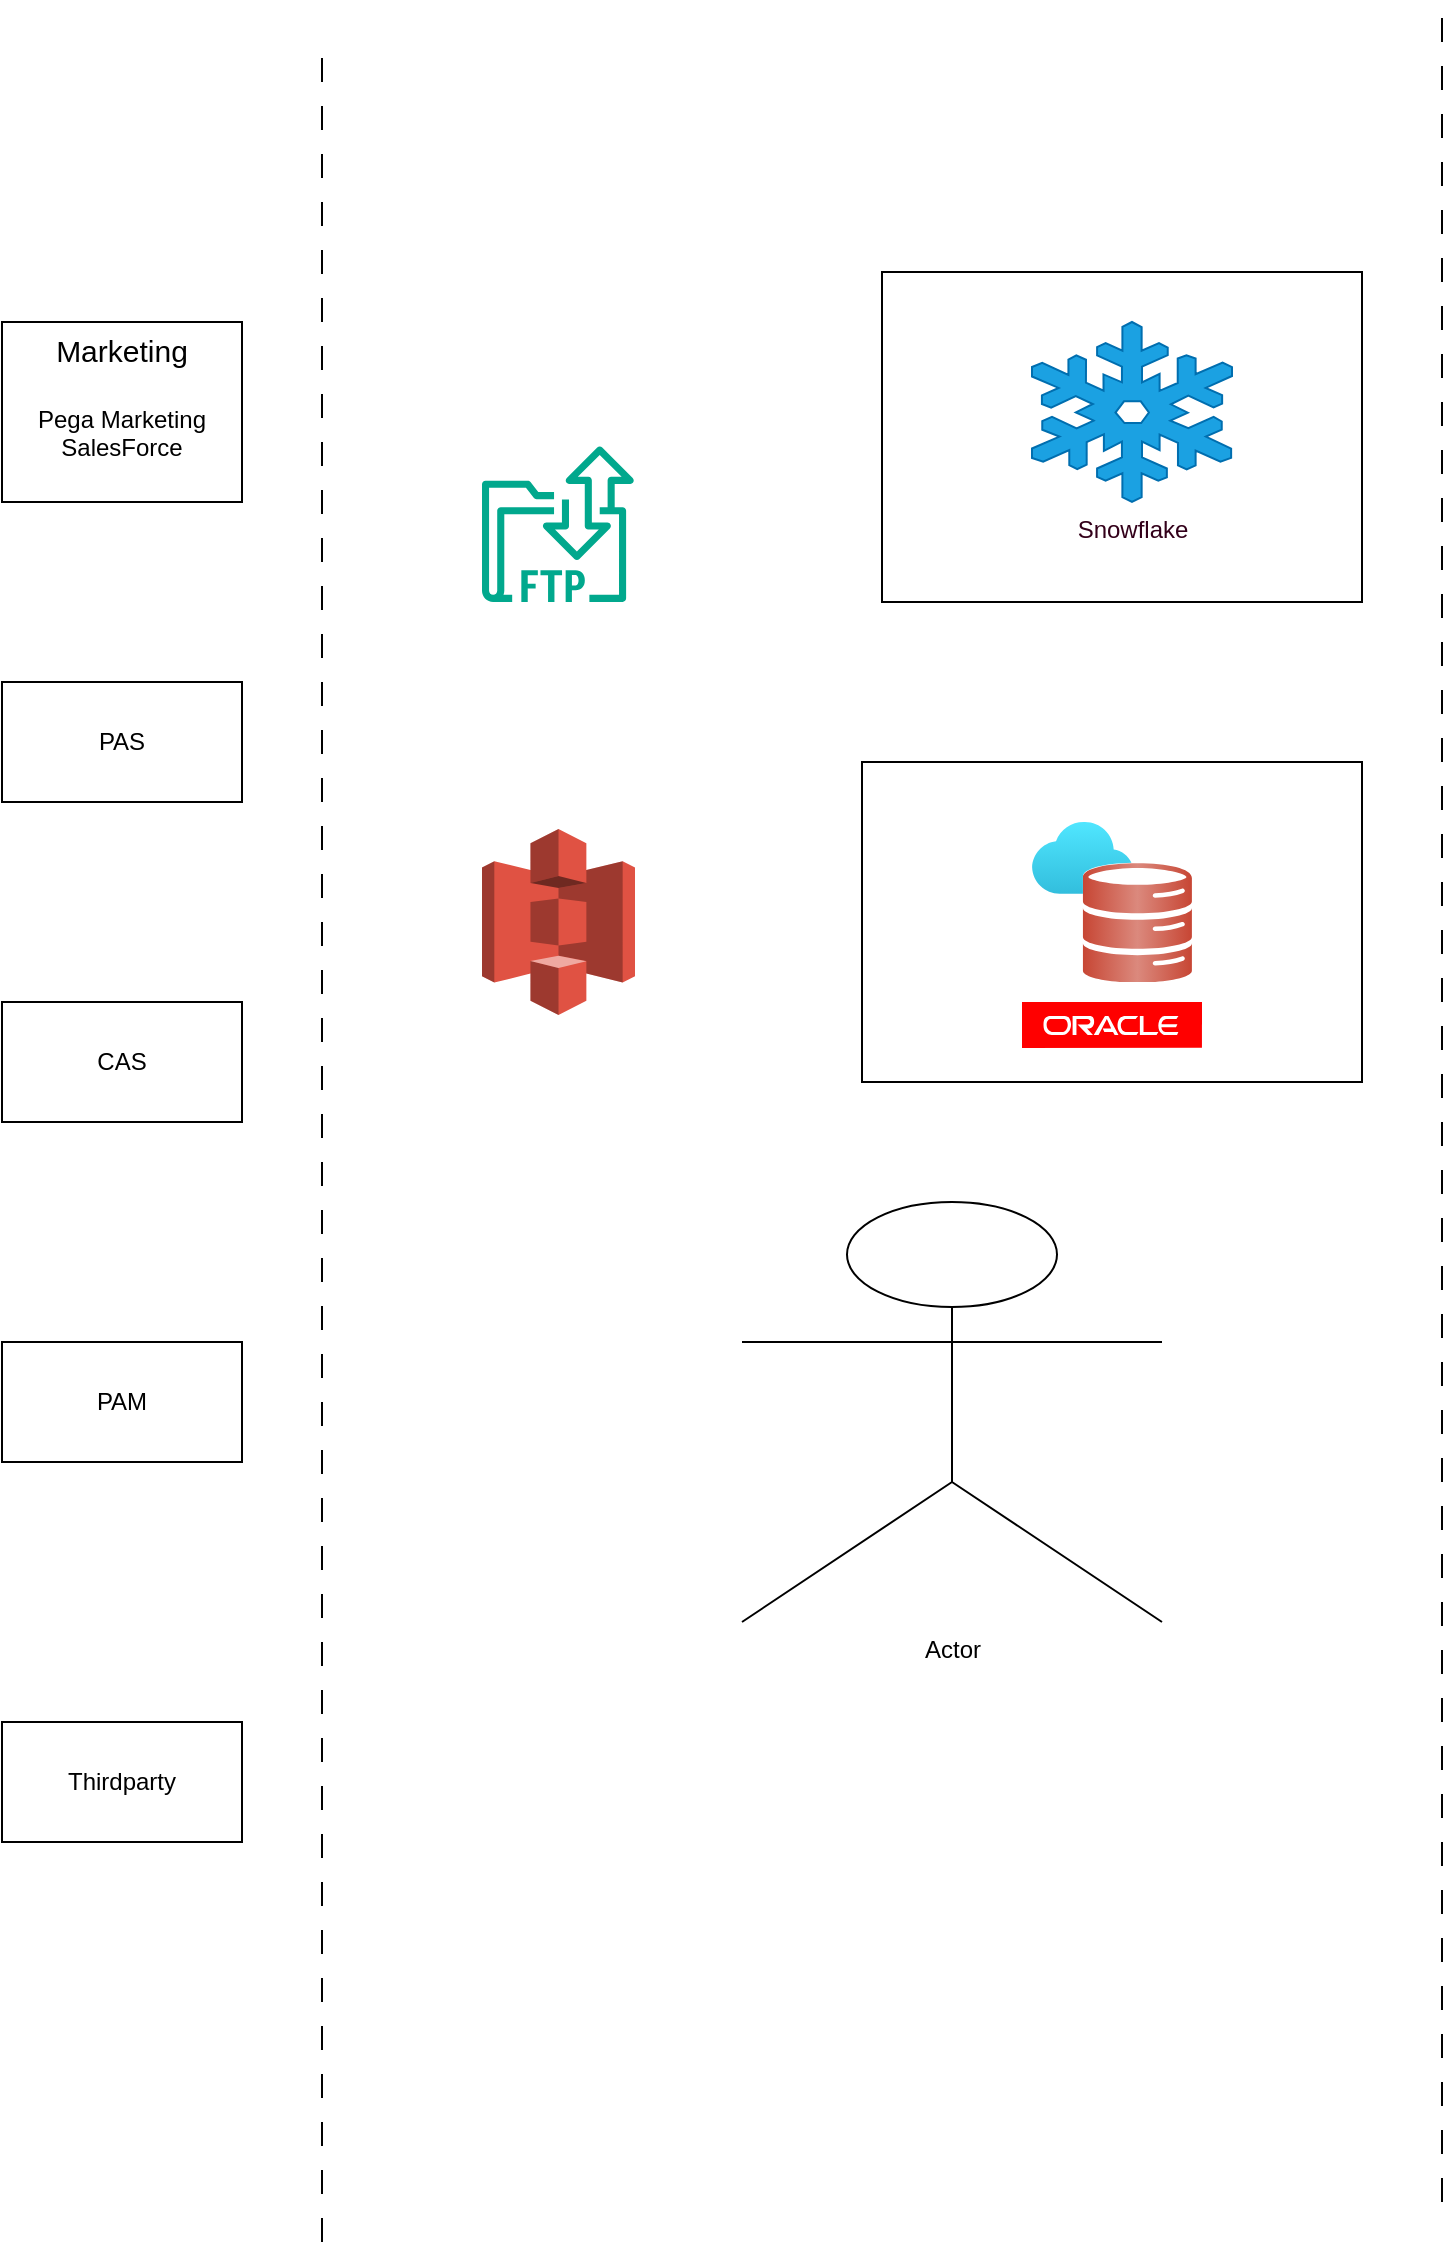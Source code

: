 <mxfile version="26.0.14">
  <diagram name="Page-1" id="NFFxarhEMAOD1l_7tfLz">
    <mxGraphModel dx="1572" dy="2026" grid="1" gridSize="10" guides="1" tooltips="1" connect="1" arrows="1" fold="1" page="1" pageScale="1" pageWidth="850" pageHeight="1100" math="0" shadow="0">
      <root>
        <mxCell id="0" />
        <mxCell id="1" parent="0" />
        <mxCell id="sHkjBtiZ9pyr3r2fbtkL-1" value="&lt;font style=&quot;font-size: 15px;&quot;&gt;Marketing&lt;/font&gt;&lt;div&gt;&lt;span style=&quot;font-size: 15px;&quot;&gt;&lt;br&gt;&lt;/span&gt;Pega Marketing&lt;div&gt;SalesForce&lt;br&gt;&lt;div&gt;&lt;br&gt;&lt;/div&gt;&lt;/div&gt;&lt;/div&gt;" style="rounded=0;whiteSpace=wrap;html=1;" vertex="1" parent="1">
          <mxGeometry x="40" y="140" width="120" height="90" as="geometry" />
        </mxCell>
        <mxCell id="sHkjBtiZ9pyr3r2fbtkL-3" value="" style="endArrow=none;html=1;rounded=0;dashed=1;dashPattern=12 12;" edge="1" parent="1">
          <mxGeometry width="50" height="50" relative="1" as="geometry">
            <mxPoint x="200" y="1100" as="sourcePoint" />
            <mxPoint x="200" as="targetPoint" />
          </mxGeometry>
        </mxCell>
        <mxCell id="sHkjBtiZ9pyr3r2fbtkL-5" value="" style="endArrow=none;html=1;rounded=0;dashed=1;dashPattern=12 12;" edge="1" parent="1">
          <mxGeometry width="50" height="50" relative="1" as="geometry">
            <mxPoint x="760" y="1080" as="sourcePoint" />
            <mxPoint x="760" y="-20" as="targetPoint" />
          </mxGeometry>
        </mxCell>
        <mxCell id="sHkjBtiZ9pyr3r2fbtkL-7" value="PAS" style="rounded=0;whiteSpace=wrap;html=1;" vertex="1" parent="1">
          <mxGeometry x="40" y="320" width="120" height="60" as="geometry" />
        </mxCell>
        <mxCell id="sHkjBtiZ9pyr3r2fbtkL-9" value="CAS" style="rounded=0;whiteSpace=wrap;html=1;" vertex="1" parent="1">
          <mxGeometry x="40" y="480" width="120" height="60" as="geometry" />
        </mxCell>
        <mxCell id="sHkjBtiZ9pyr3r2fbtkL-11" value="" style="rounded=0;whiteSpace=wrap;html=1;" vertex="1" parent="1">
          <mxGeometry x="480" y="115" width="240" height="165" as="geometry" />
        </mxCell>
        <mxCell id="sHkjBtiZ9pyr3r2fbtkL-18" value="&lt;font style=&quot;color: rgb(51, 0, 26);&quot;&gt;Snowflake&lt;/font&gt;" style="shape=mxgraph.signs.nature.snowflake;html=1;pointerEvents=1;fillColor=#1ba1e2;strokeColor=#006EAF;verticalLabelPosition=bottom;verticalAlign=top;align=center;fontColor=#ffffff;" vertex="1" parent="1">
          <mxGeometry x="555" y="140" width="100" height="90" as="geometry" />
        </mxCell>
        <mxCell id="sHkjBtiZ9pyr3r2fbtkL-21" value="" style="rounded=0;whiteSpace=wrap;html=1;" vertex="1" parent="1">
          <mxGeometry x="470" y="360" width="250" height="160" as="geometry" />
        </mxCell>
        <mxCell id="sHkjBtiZ9pyr3r2fbtkL-20" value="" style="image;aspect=fixed;html=1;points=[];align=center;fontSize=12;image=img/lib/azure2/databases/Oracle_Database.svg;" vertex="1" parent="1">
          <mxGeometry x="555" y="390" width="80" height="80" as="geometry" />
        </mxCell>
        <mxCell id="sHkjBtiZ9pyr3r2fbtkL-22" value="" style="dashed=0;outlineConnect=0;html=1;align=center;labelPosition=center;verticalLabelPosition=bottom;verticalAlign=top;shape=mxgraph.weblogos.oracle;fillColor=#FF0000;strokeColor=none" vertex="1" parent="1">
          <mxGeometry x="550" y="480" width="90" height="23" as="geometry" />
        </mxCell>
        <mxCell id="sHkjBtiZ9pyr3r2fbtkL-23" value="" style="sketch=0;outlineConnect=0;fontColor=#232F3E;gradientColor=none;fillColor=#01A88D;strokeColor=none;dashed=0;verticalLabelPosition=bottom;verticalAlign=top;align=center;html=1;fontSize=12;fontStyle=0;aspect=fixed;shape=mxgraph.aws4.transfer_for_ftp_resource;" vertex="1" parent="1">
          <mxGeometry x="280" y="202" width="76" height="78" as="geometry" />
        </mxCell>
        <mxCell id="sHkjBtiZ9pyr3r2fbtkL-24" value="" style="outlineConnect=0;dashed=0;verticalLabelPosition=bottom;verticalAlign=top;align=center;html=1;shape=mxgraph.aws3.s3;fillColor=#E05243;gradientColor=none;" vertex="1" parent="1">
          <mxGeometry x="280" y="393.5" width="76.5" height="93" as="geometry" />
        </mxCell>
        <mxCell id="sHkjBtiZ9pyr3r2fbtkL-26" value="PAM" style="rounded=0;whiteSpace=wrap;html=1;" vertex="1" parent="1">
          <mxGeometry x="40" y="650" width="120" height="60" as="geometry" />
        </mxCell>
        <mxCell id="sHkjBtiZ9pyr3r2fbtkL-27" value="Thirdparty" style="rounded=0;whiteSpace=wrap;html=1;" vertex="1" parent="1">
          <mxGeometry x="40" y="840" width="120" height="60" as="geometry" />
        </mxCell>
        <mxCell id="S_4lvxrQqi3IWSEH-Hi--1" value="Actor" style="shape=umlActor;verticalLabelPosition=bottom;verticalAlign=top;html=1;outlineConnect=0;" vertex="1" parent="1">
          <mxGeometry x="410" y="580" width="210" height="210" as="geometry" />
        </mxCell>
      </root>
    </mxGraphModel>
  </diagram>
</mxfile>
